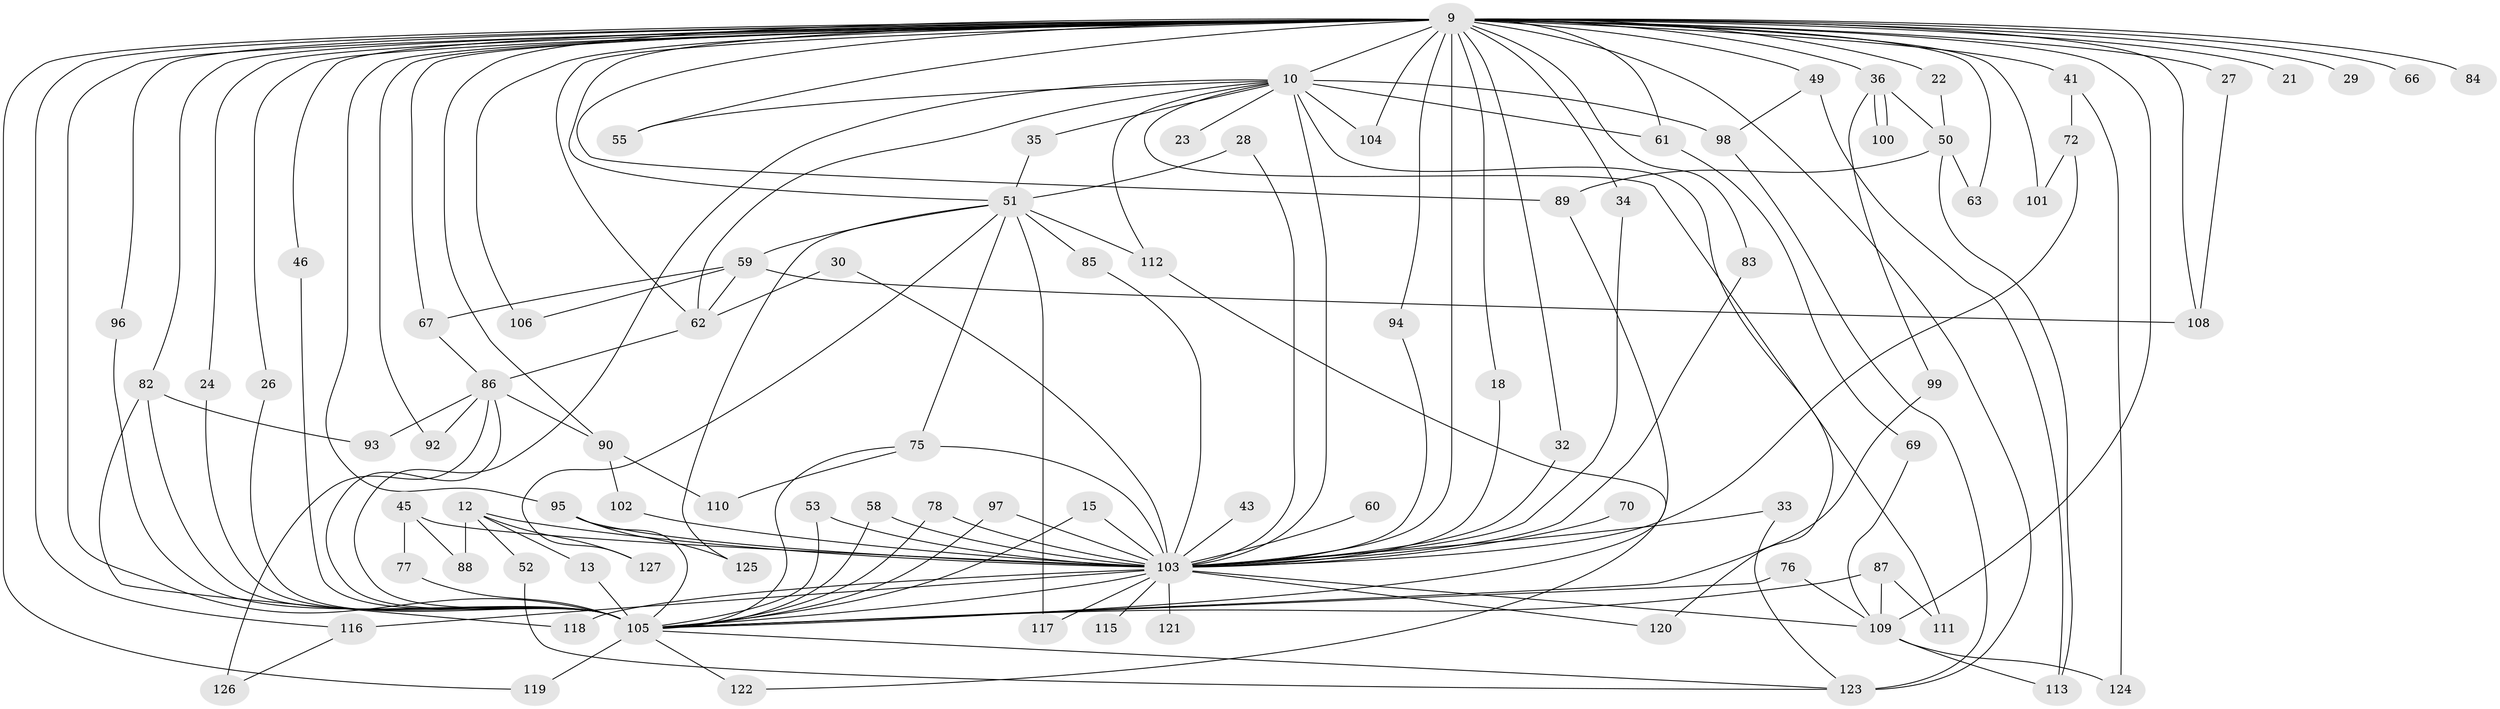 // original degree distribution, {31: 0.007874015748031496, 28: 0.015748031496062992, 14: 0.007874015748031496, 20: 0.015748031496062992, 17: 0.015748031496062992, 29: 0.007874015748031496, 27: 0.007874015748031496, 6: 0.03937007874015748, 2: 0.5511811023622047, 12: 0.007874015748031496, 5: 0.05511811023622047, 3: 0.2047244094488189, 4: 0.06299212598425197}
// Generated by graph-tools (version 1.1) at 2025/49/03/04/25 21:49:15]
// undirected, 88 vertices, 163 edges
graph export_dot {
graph [start="1"]
  node [color=gray90,style=filled];
  9 [super="+5+8"];
  10 [super="+3"];
  12;
  13;
  15;
  18;
  21;
  22;
  23;
  24;
  26;
  27;
  28;
  29;
  30;
  32;
  33;
  34;
  35;
  36;
  41;
  43;
  45;
  46;
  49;
  50;
  51 [super="+14"];
  52;
  53;
  55;
  58;
  59;
  60 [super="+57"];
  61 [super="+38"];
  62 [super="+19"];
  63;
  66;
  67;
  69;
  70;
  72;
  75 [super="+42"];
  76;
  77;
  78;
  82;
  83;
  84;
  85;
  86 [super="+65+71"];
  87 [super="+74"];
  88;
  89 [super="+40"];
  90;
  92;
  93;
  94;
  95 [super="+44+64+54+73"];
  96;
  97 [super="+68"];
  98 [super="+56"];
  99;
  100;
  101;
  102;
  103 [super="+47+31+2"];
  104 [super="+79"];
  105 [super="+37+91"];
  106;
  108 [super="+107"];
  109 [super="+39"];
  110;
  111;
  112;
  113 [super="+80"];
  115;
  116 [super="+81"];
  117;
  118;
  119;
  120;
  121 [super="+114"];
  122;
  123 [super="+11"];
  124;
  125;
  126;
  127;
  9 -- 10 [weight=6];
  9 -- 18;
  9 -- 21 [weight=2];
  9 -- 22 [weight=2];
  9 -- 27 [weight=2];
  9 -- 32;
  9 -- 41 [weight=2];
  9 -- 49 [weight=2];
  9 -- 55;
  9 -- 61 [weight=2];
  9 -- 63;
  9 -- 66 [weight=2];
  9 -- 96;
  9 -- 119;
  9 -- 123 [weight=2];
  9 -- 67;
  9 -- 82;
  9 -- 84 [weight=2];
  9 -- 26;
  9 -- 90;
  9 -- 29 [weight=2];
  9 -- 34;
  9 -- 36 [weight=2];
  9 -- 46;
  9 -- 116;
  9 -- 83;
  9 -- 24;
  9 -- 92;
  9 -- 94;
  9 -- 101;
  9 -- 104;
  9 -- 105 [weight=11];
  9 -- 106;
  9 -- 109 [weight=3];
  9 -- 51 [weight=2];
  9 -- 62;
  9 -- 103 [weight=8];
  9 -- 89;
  9 -- 95 [weight=2];
  9 -- 108;
  10 -- 23 [weight=2];
  10 -- 55;
  10 -- 62 [weight=2];
  10 -- 98;
  10 -- 111;
  10 -- 112;
  10 -- 120;
  10 -- 35;
  10 -- 104 [weight=2];
  10 -- 61;
  10 -- 105 [weight=6];
  10 -- 103 [weight=4];
  12 -- 13;
  12 -- 52;
  12 -- 88;
  12 -- 127;
  12 -- 103 [weight=2];
  13 -- 105;
  15 -- 105;
  15 -- 103;
  18 -- 103;
  22 -- 50;
  24 -- 105;
  26 -- 105;
  27 -- 108;
  28 -- 51;
  28 -- 103;
  30 -- 62;
  30 -- 103;
  32 -- 103;
  33 -- 123;
  33 -- 103;
  34 -- 103;
  35 -- 51;
  36 -- 50;
  36 -- 99;
  36 -- 100;
  36 -- 100;
  41 -- 72;
  41 -- 124;
  43 -- 103 [weight=2];
  45 -- 77;
  45 -- 88;
  45 -- 103 [weight=2];
  46 -- 105;
  49 -- 98;
  49 -- 113;
  50 -- 63;
  50 -- 89;
  50 -- 113;
  51 -- 112;
  51 -- 85;
  51 -- 117;
  51 -- 59;
  51 -- 125;
  51 -- 127;
  51 -- 75;
  52 -- 123;
  53 -- 105;
  53 -- 103;
  58 -- 105;
  58 -- 103;
  59 -- 67;
  59 -- 106;
  59 -- 62;
  59 -- 108;
  60 -- 103 [weight=3];
  61 -- 69;
  62 -- 86;
  67 -- 86;
  69 -- 109;
  70 -- 103;
  72 -- 101;
  72 -- 103;
  75 -- 110;
  75 -- 105;
  75 -- 103;
  76 -- 109;
  76 -- 105;
  77 -- 105;
  78 -- 105;
  78 -- 103;
  82 -- 93;
  82 -- 118;
  82 -- 105;
  83 -- 103;
  85 -- 103;
  86 -- 90;
  86 -- 92;
  86 -- 126;
  86 -- 105 [weight=2];
  86 -- 93;
  87 -- 111;
  87 -- 109;
  87 -- 105 [weight=2];
  89 -- 105;
  90 -- 102;
  90 -- 110;
  94 -- 103;
  95 -- 105;
  95 -- 125;
  95 -- 103 [weight=4];
  96 -- 105;
  97 -- 105 [weight=2];
  97 -- 103;
  98 -- 123;
  99 -- 105;
  102 -- 103;
  103 -- 105 [weight=11];
  103 -- 115 [weight=2];
  103 -- 109;
  103 -- 116 [weight=2];
  103 -- 117;
  103 -- 118;
  103 -- 120;
  103 -- 121 [weight=3];
  105 -- 122;
  105 -- 119;
  105 -- 123;
  109 -- 124;
  109 -- 113;
  112 -- 122;
  116 -- 126;
}
